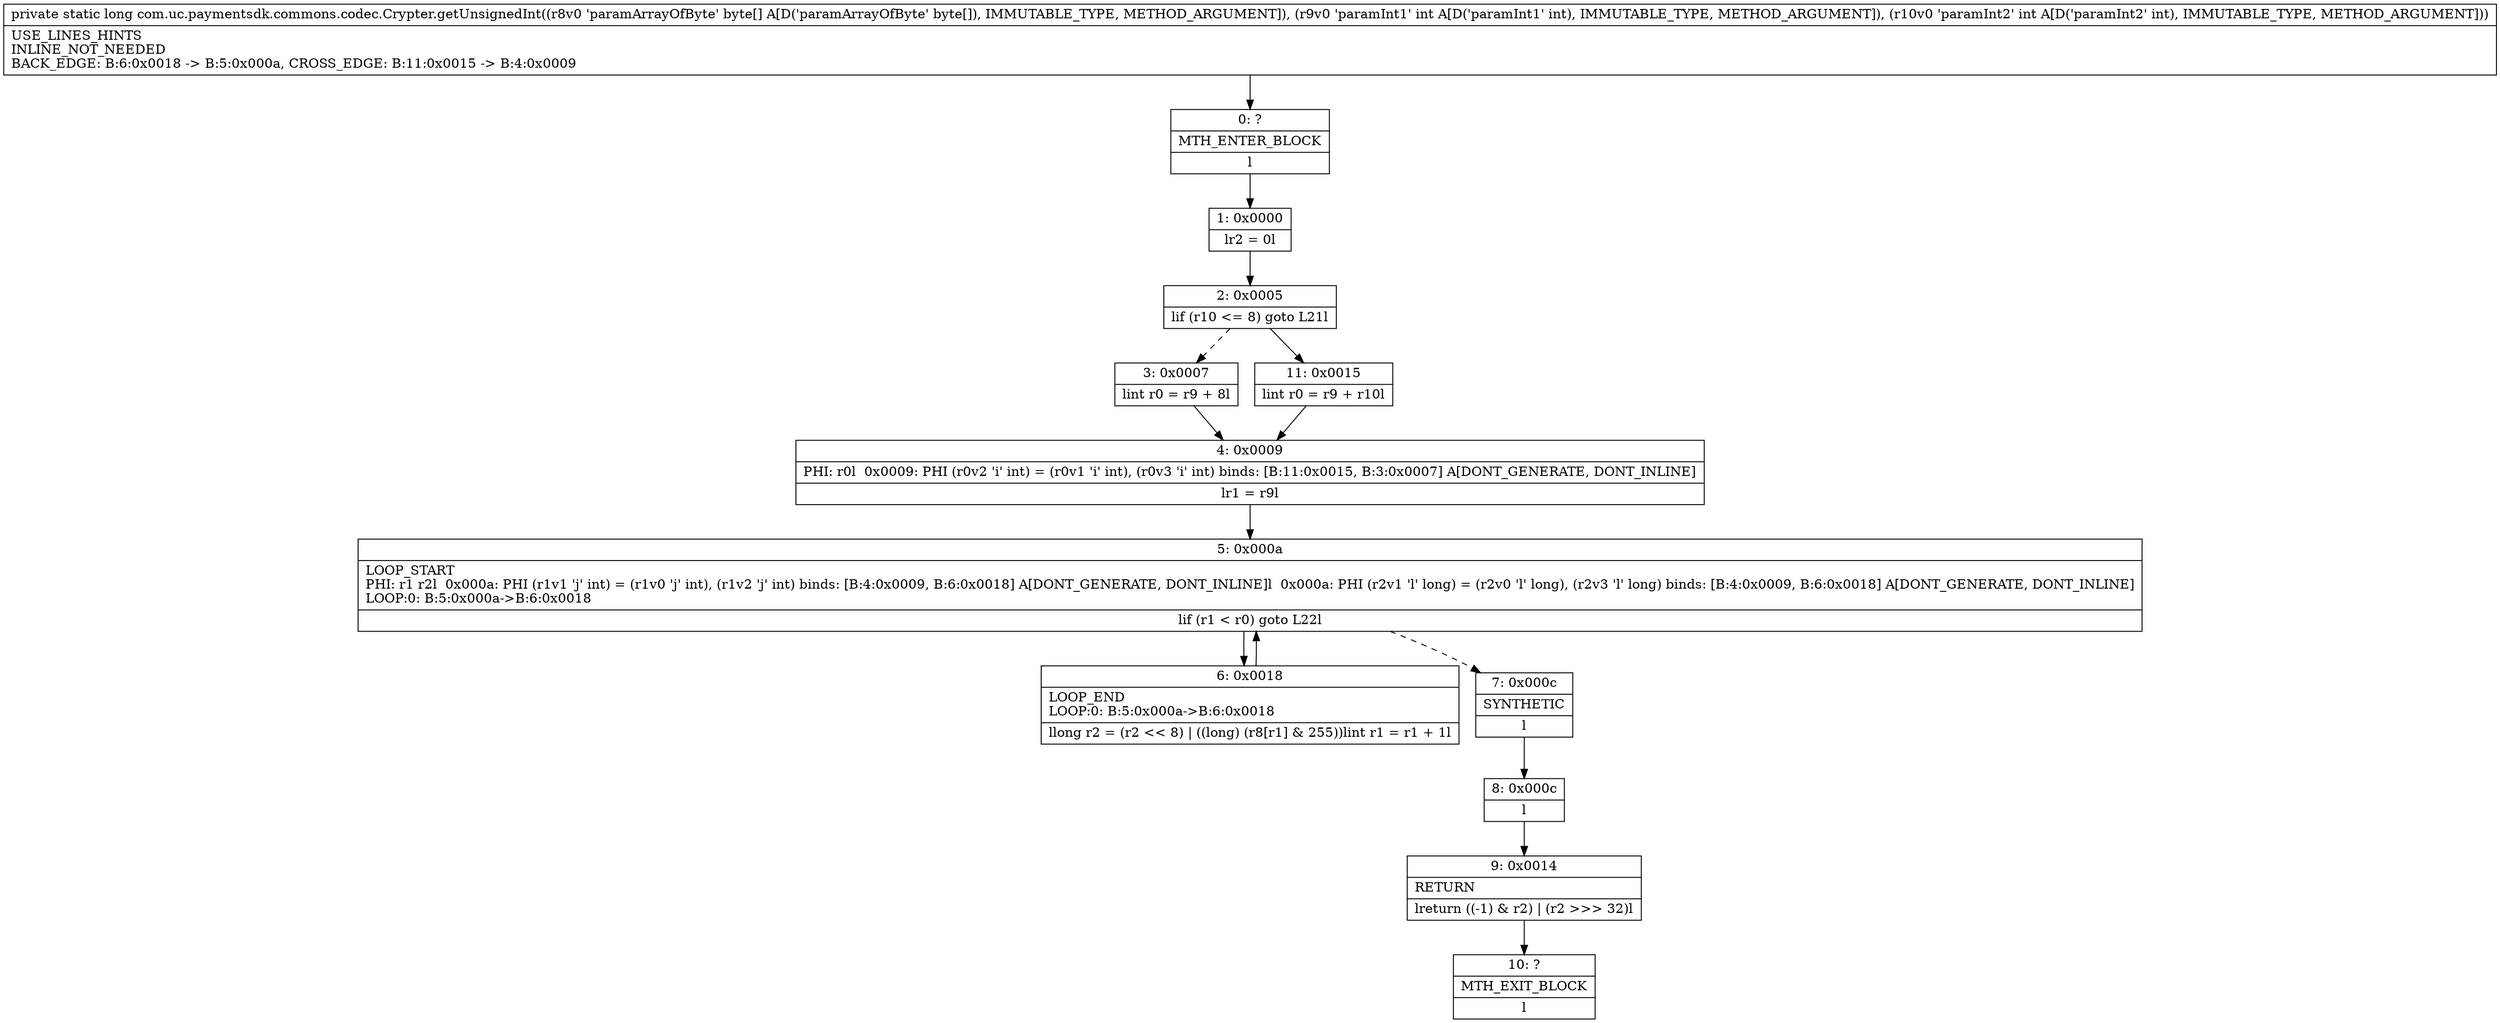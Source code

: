 digraph "CFG forcom.uc.paymentsdk.commons.codec.Crypter.getUnsignedInt([BII)J" {
Node_0 [shape=record,label="{0\:\ ?|MTH_ENTER_BLOCK\l|l}"];
Node_1 [shape=record,label="{1\:\ 0x0000|lr2 = 0l}"];
Node_2 [shape=record,label="{2\:\ 0x0005|lif (r10 \<= 8) goto L21l}"];
Node_3 [shape=record,label="{3\:\ 0x0007|lint r0 = r9 + 8l}"];
Node_4 [shape=record,label="{4\:\ 0x0009|PHI: r0l  0x0009: PHI (r0v2 'i' int) = (r0v1 'i' int), (r0v3 'i' int) binds: [B:11:0x0015, B:3:0x0007] A[DONT_GENERATE, DONT_INLINE]\l|lr1 = r9l}"];
Node_5 [shape=record,label="{5\:\ 0x000a|LOOP_START\lPHI: r1 r2l  0x000a: PHI (r1v1 'j' int) = (r1v0 'j' int), (r1v2 'j' int) binds: [B:4:0x0009, B:6:0x0018] A[DONT_GENERATE, DONT_INLINE]l  0x000a: PHI (r2v1 'l' long) = (r2v0 'l' long), (r2v3 'l' long) binds: [B:4:0x0009, B:6:0x0018] A[DONT_GENERATE, DONT_INLINE]\lLOOP:0: B:5:0x000a\-\>B:6:0x0018\l|lif (r1 \< r0) goto L22l}"];
Node_6 [shape=record,label="{6\:\ 0x0018|LOOP_END\lLOOP:0: B:5:0x000a\-\>B:6:0x0018\l|llong r2 = (r2 \<\< 8) \| ((long) (r8[r1] & 255))lint r1 = r1 + 1l}"];
Node_7 [shape=record,label="{7\:\ 0x000c|SYNTHETIC\l|l}"];
Node_8 [shape=record,label="{8\:\ 0x000c|l}"];
Node_9 [shape=record,label="{9\:\ 0x0014|RETURN\l|lreturn ((\-1) & r2) \| (r2 \>\>\> 32)l}"];
Node_10 [shape=record,label="{10\:\ ?|MTH_EXIT_BLOCK\l|l}"];
Node_11 [shape=record,label="{11\:\ 0x0015|lint r0 = r9 + r10l}"];
MethodNode[shape=record,label="{private static long com.uc.paymentsdk.commons.codec.Crypter.getUnsignedInt((r8v0 'paramArrayOfByte' byte[] A[D('paramArrayOfByte' byte[]), IMMUTABLE_TYPE, METHOD_ARGUMENT]), (r9v0 'paramInt1' int A[D('paramInt1' int), IMMUTABLE_TYPE, METHOD_ARGUMENT]), (r10v0 'paramInt2' int A[D('paramInt2' int), IMMUTABLE_TYPE, METHOD_ARGUMENT]))  | USE_LINES_HINTS\lINLINE_NOT_NEEDED\lBACK_EDGE: B:6:0x0018 \-\> B:5:0x000a, CROSS_EDGE: B:11:0x0015 \-\> B:4:0x0009\l}"];
MethodNode -> Node_0;
Node_0 -> Node_1;
Node_1 -> Node_2;
Node_2 -> Node_3[style=dashed];
Node_2 -> Node_11;
Node_3 -> Node_4;
Node_4 -> Node_5;
Node_5 -> Node_6;
Node_5 -> Node_7[style=dashed];
Node_6 -> Node_5;
Node_7 -> Node_8;
Node_8 -> Node_9;
Node_9 -> Node_10;
Node_11 -> Node_4;
}

